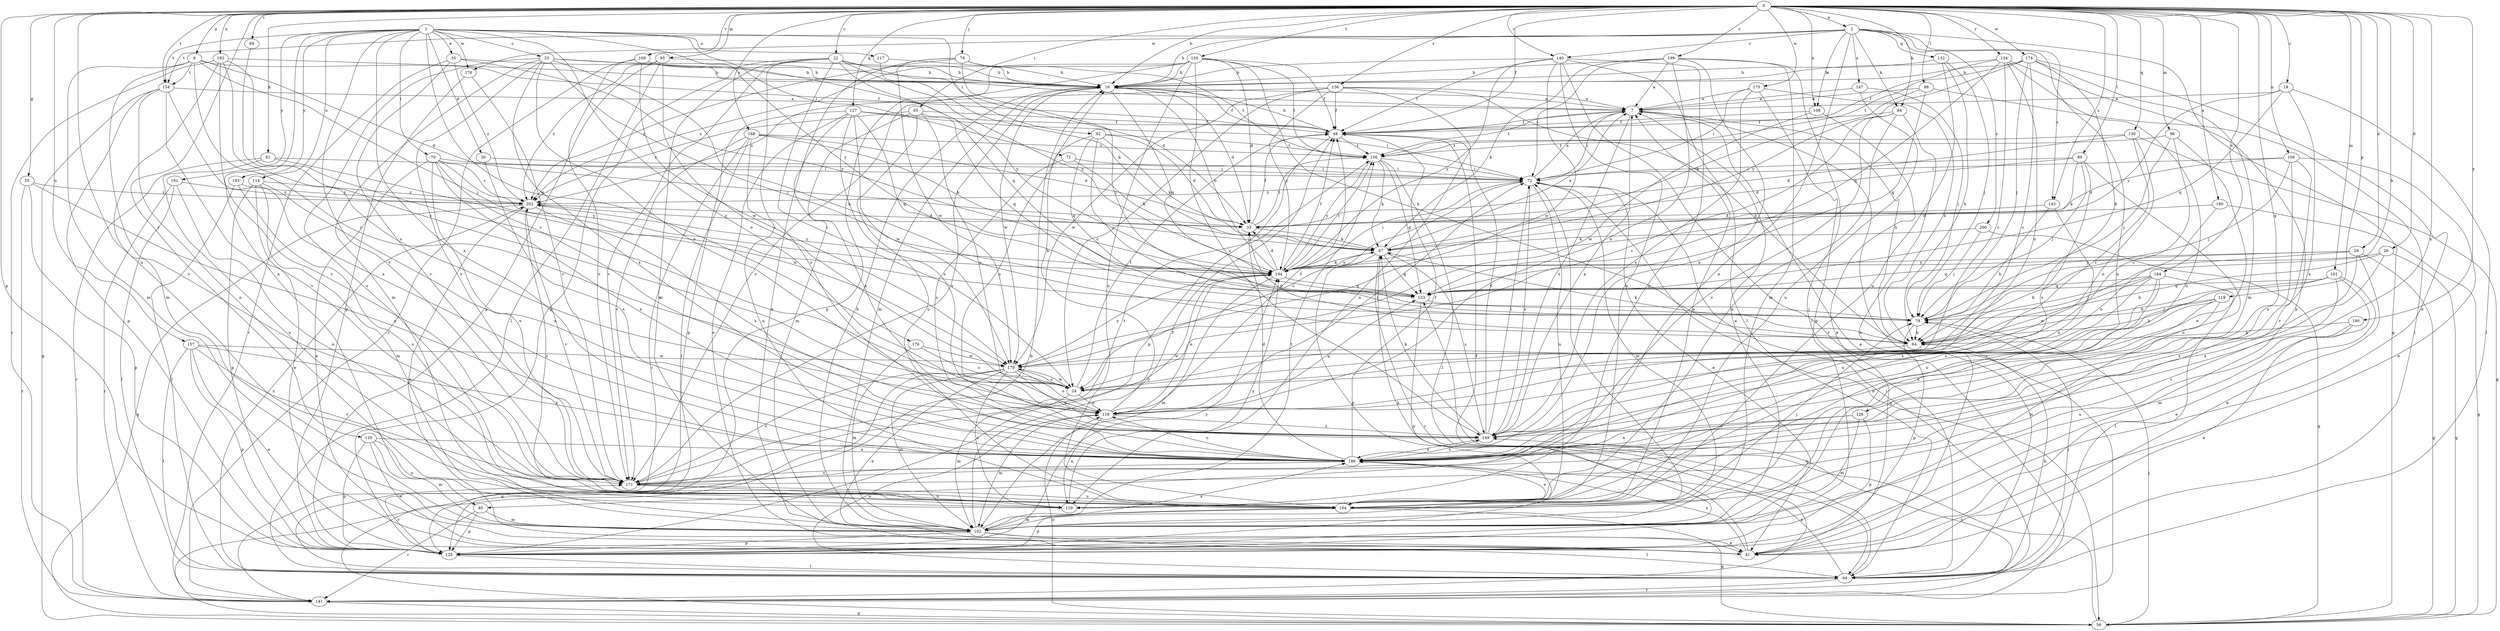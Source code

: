 strict digraph  {
0;
1;
2;
6;
7;
16;
18;
22;
23;
24;
26;
28;
30;
33;
35;
40;
41;
48;
55;
56;
64;
65;
69;
70;
71;
72;
78;
79;
81;
84;
87;
88;
89;
92;
94;
95;
96;
101;
102;
106;
108;
110;
114;
117;
118;
119;
125;
126;
127;
130;
132;
133;
134;
135;
136;
140;
141;
143;
147;
149;
150;
154;
156;
157;
164;
168;
171;
174;
175;
176;
178;
179;
180;
182;
184;
186;
188;
190;
191;
193;
194;
199;
200;
202;
0 -> 2  [label=a];
0 -> 6  [label=a];
0 -> 16  [label=b];
0 -> 18  [label=c];
0 -> 22  [label=c];
0 -> 26  [label=d];
0 -> 28  [label=d];
0 -> 48  [label=f];
0 -> 55  [label=g];
0 -> 64  [label=h];
0 -> 65  [label=i];
0 -> 69  [label=i];
0 -> 78  [label=j];
0 -> 81  [label=k];
0 -> 84  [label=k];
0 -> 88  [label=l];
0 -> 89  [label=l];
0 -> 95  [label=m];
0 -> 96  [label=m];
0 -> 101  [label=m];
0 -> 106  [label=n];
0 -> 108  [label=n];
0 -> 119  [label=p];
0 -> 125  [label=p];
0 -> 126  [label=q];
0 -> 127  [label=q];
0 -> 130  [label=q];
0 -> 134  [label=r];
0 -> 135  [label=r];
0 -> 136  [label=r];
0 -> 140  [label=r];
0 -> 143  [label=s];
0 -> 150  [label=t];
0 -> 154  [label=t];
0 -> 157  [label=u];
0 -> 164  [label=u];
0 -> 168  [label=v];
0 -> 174  [label=w];
0 -> 175  [label=w];
0 -> 180  [label=x];
0 -> 182  [label=x];
0 -> 184  [label=x];
0 -> 186  [label=x];
0 -> 188  [label=y];
0 -> 190  [label=y];
0 -> 199  [label=z];
1 -> 23  [label=c];
1 -> 30  [label=d];
1 -> 35  [label=e];
1 -> 40  [label=e];
1 -> 70  [label=i];
1 -> 71  [label=i];
1 -> 92  [label=l];
1 -> 114  [label=o];
1 -> 117  [label=o];
1 -> 118  [label=o];
1 -> 154  [label=t];
1 -> 171  [label=v];
1 -> 176  [label=w];
1 -> 178  [label=w];
1 -> 186  [label=x];
1 -> 191  [label=y];
1 -> 193  [label=y];
1 -> 194  [label=y];
2 -> 16  [label=b];
2 -> 40  [label=e];
2 -> 56  [label=g];
2 -> 84  [label=k];
2 -> 108  [label=n];
2 -> 110  [label=n];
2 -> 132  [label=q];
2 -> 140  [label=r];
2 -> 143  [label=s];
2 -> 147  [label=s];
2 -> 154  [label=t];
2 -> 178  [label=w];
2 -> 200  [label=z];
6 -> 24  [label=c];
6 -> 33  [label=d];
6 -> 48  [label=f];
6 -> 79  [label=j];
6 -> 102  [label=m];
6 -> 154  [label=t];
6 -> 171  [label=v];
7 -> 48  [label=f];
7 -> 64  [label=h];
7 -> 72  [label=i];
7 -> 141  [label=r];
7 -> 149  [label=s];
7 -> 156  [label=t];
16 -> 7  [label=a];
16 -> 33  [label=d];
16 -> 48  [label=f];
16 -> 102  [label=m];
16 -> 133  [label=q];
16 -> 171  [label=v];
16 -> 179  [label=w];
18 -> 7  [label=a];
18 -> 94  [label=l];
18 -> 133  [label=q];
18 -> 186  [label=x];
18 -> 194  [label=y];
22 -> 16  [label=b];
22 -> 24  [label=c];
22 -> 33  [label=d];
22 -> 102  [label=m];
22 -> 125  [label=p];
22 -> 133  [label=q];
22 -> 171  [label=v];
22 -> 186  [label=x];
22 -> 194  [label=y];
23 -> 7  [label=a];
23 -> 16  [label=b];
23 -> 64  [label=h];
23 -> 79  [label=j];
23 -> 102  [label=m];
23 -> 118  [label=o];
23 -> 164  [label=u];
23 -> 171  [label=v];
23 -> 186  [label=x];
24 -> 48  [label=f];
24 -> 102  [label=m];
24 -> 118  [label=o];
24 -> 179  [label=w];
26 -> 56  [label=g];
26 -> 64  [label=h];
26 -> 186  [label=x];
26 -> 194  [label=y];
28 -> 41  [label=e];
28 -> 56  [label=g];
28 -> 64  [label=h];
28 -> 133  [label=q];
28 -> 186  [label=x];
28 -> 194  [label=y];
30 -> 72  [label=i];
30 -> 186  [label=x];
33 -> 48  [label=f];
33 -> 87  [label=k];
33 -> 156  [label=t];
33 -> 202  [label=z];
35 -> 16  [label=b];
35 -> 141  [label=r];
35 -> 171  [label=v];
35 -> 194  [label=y];
35 -> 202  [label=z];
40 -> 102  [label=m];
40 -> 125  [label=p];
40 -> 141  [label=r];
41 -> 87  [label=k];
41 -> 186  [label=x];
48 -> 16  [label=b];
48 -> 125  [label=p];
48 -> 156  [label=t];
55 -> 125  [label=p];
55 -> 141  [label=r];
55 -> 186  [label=x];
55 -> 202  [label=z];
56 -> 16  [label=b];
56 -> 79  [label=j];
56 -> 118  [label=o];
56 -> 133  [label=q];
64 -> 33  [label=d];
64 -> 87  [label=k];
64 -> 179  [label=w];
65 -> 48  [label=f];
65 -> 102  [label=m];
65 -> 118  [label=o];
65 -> 133  [label=q];
65 -> 164  [label=u];
65 -> 202  [label=z];
69 -> 24  [label=c];
70 -> 41  [label=e];
70 -> 72  [label=i];
70 -> 149  [label=s];
70 -> 171  [label=v];
70 -> 186  [label=x];
70 -> 194  [label=y];
70 -> 202  [label=z];
71 -> 72  [label=i];
71 -> 87  [label=k];
71 -> 149  [label=s];
72 -> 7  [label=a];
72 -> 24  [label=c];
72 -> 41  [label=e];
72 -> 56  [label=g];
72 -> 102  [label=m];
72 -> 149  [label=s];
72 -> 164  [label=u];
72 -> 202  [label=z];
78 -> 16  [label=b];
78 -> 41  [label=e];
78 -> 79  [label=j];
78 -> 156  [label=t];
78 -> 179  [label=w];
78 -> 202  [label=z];
79 -> 64  [label=h];
79 -> 125  [label=p];
81 -> 72  [label=i];
81 -> 141  [label=r];
81 -> 164  [label=u];
81 -> 179  [label=w];
84 -> 24  [label=c];
84 -> 41  [label=e];
84 -> 48  [label=f];
84 -> 110  [label=n];
84 -> 171  [label=v];
87 -> 7  [label=a];
87 -> 125  [label=p];
87 -> 133  [label=q];
87 -> 141  [label=r];
87 -> 149  [label=s];
87 -> 194  [label=y];
88 -> 7  [label=a];
88 -> 87  [label=k];
88 -> 94  [label=l];
88 -> 133  [label=q];
89 -> 33  [label=d];
89 -> 72  [label=i];
89 -> 79  [label=j];
89 -> 87  [label=k];
89 -> 149  [label=s];
89 -> 164  [label=u];
92 -> 33  [label=d];
92 -> 79  [label=j];
92 -> 87  [label=k];
92 -> 118  [label=o];
92 -> 133  [label=q];
92 -> 156  [label=t];
94 -> 7  [label=a];
94 -> 48  [label=f];
94 -> 64  [label=h];
94 -> 79  [label=j];
94 -> 118  [label=o];
94 -> 141  [label=r];
94 -> 186  [label=x];
94 -> 202  [label=z];
95 -> 16  [label=b];
95 -> 24  [label=c];
95 -> 94  [label=l];
95 -> 125  [label=p];
95 -> 202  [label=z];
96 -> 24  [label=c];
96 -> 79  [label=j];
96 -> 110  [label=n];
96 -> 156  [label=t];
101 -> 41  [label=e];
101 -> 64  [label=h];
101 -> 102  [label=m];
101 -> 133  [label=q];
101 -> 149  [label=s];
101 -> 171  [label=v];
102 -> 7  [label=a];
102 -> 16  [label=b];
102 -> 41  [label=e];
102 -> 48  [label=f];
102 -> 72  [label=i];
102 -> 94  [label=l];
102 -> 125  [label=p];
102 -> 156  [label=t];
102 -> 186  [label=x];
106 -> 33  [label=d];
106 -> 41  [label=e];
106 -> 72  [label=i];
106 -> 79  [label=j];
106 -> 171  [label=v];
106 -> 186  [label=x];
108 -> 41  [label=e];
108 -> 48  [label=f];
108 -> 179  [label=w];
110 -> 194  [label=y];
114 -> 41  [label=e];
114 -> 102  [label=m];
114 -> 125  [label=p];
114 -> 186  [label=x];
114 -> 202  [label=z];
117 -> 16  [label=b];
117 -> 87  [label=k];
118 -> 16  [label=b];
118 -> 48  [label=f];
118 -> 72  [label=i];
118 -> 102  [label=m];
118 -> 110  [label=n];
118 -> 133  [label=q];
118 -> 149  [label=s];
119 -> 64  [label=h];
119 -> 79  [label=j];
119 -> 102  [label=m];
119 -> 149  [label=s];
119 -> 186  [label=x];
125 -> 94  [label=l];
125 -> 171  [label=v];
125 -> 194  [label=y];
126 -> 102  [label=m];
126 -> 125  [label=p];
126 -> 149  [label=s];
126 -> 186  [label=x];
127 -> 41  [label=e];
127 -> 48  [label=f];
127 -> 72  [label=i];
127 -> 125  [label=p];
127 -> 133  [label=q];
127 -> 149  [label=s];
127 -> 179  [label=w];
127 -> 186  [label=x];
130 -> 24  [label=c];
130 -> 33  [label=d];
130 -> 56  [label=g];
130 -> 118  [label=o];
130 -> 156  [label=t];
132 -> 16  [label=b];
132 -> 64  [label=h];
132 -> 79  [label=j];
132 -> 164  [label=u];
133 -> 79  [label=j];
133 -> 125  [label=p];
134 -> 16  [label=b];
134 -> 24  [label=c];
134 -> 48  [label=f];
134 -> 118  [label=o];
134 -> 125  [label=p];
134 -> 133  [label=q];
134 -> 164  [label=u];
135 -> 41  [label=e];
135 -> 102  [label=m];
135 -> 110  [label=n];
135 -> 125  [label=p];
135 -> 186  [label=x];
136 -> 7  [label=a];
136 -> 24  [label=c];
136 -> 48  [label=f];
136 -> 64  [label=h];
136 -> 110  [label=n];
136 -> 179  [label=w];
136 -> 194  [label=y];
136 -> 202  [label=z];
140 -> 16  [label=b];
140 -> 48  [label=f];
140 -> 94  [label=l];
140 -> 110  [label=n];
140 -> 141  [label=r];
140 -> 164  [label=u];
140 -> 179  [label=w];
140 -> 194  [label=y];
141 -> 56  [label=g];
141 -> 72  [label=i];
141 -> 149  [label=s];
143 -> 33  [label=d];
143 -> 64  [label=h];
143 -> 186  [label=x];
147 -> 7  [label=a];
147 -> 79  [label=j];
147 -> 164  [label=u];
149 -> 7  [label=a];
149 -> 48  [label=f];
149 -> 72  [label=i];
149 -> 87  [label=k];
149 -> 186  [label=x];
150 -> 16  [label=b];
150 -> 33  [label=d];
150 -> 48  [label=f];
150 -> 64  [label=h];
150 -> 125  [label=p];
150 -> 149  [label=s];
150 -> 156  [label=t];
150 -> 164  [label=u];
150 -> 171  [label=v];
150 -> 202  [label=z];
154 -> 7  [label=a];
154 -> 56  [label=g];
154 -> 110  [label=n];
154 -> 125  [label=p];
154 -> 171  [label=v];
154 -> 186  [label=x];
156 -> 72  [label=i];
156 -> 87  [label=k];
156 -> 94  [label=l];
156 -> 133  [label=q];
156 -> 194  [label=y];
157 -> 41  [label=e];
157 -> 94  [label=l];
157 -> 125  [label=p];
157 -> 171  [label=v];
157 -> 179  [label=w];
157 -> 186  [label=x];
164 -> 7  [label=a];
164 -> 56  [label=g];
164 -> 79  [label=j];
164 -> 102  [label=m];
164 -> 125  [label=p];
164 -> 186  [label=x];
164 -> 202  [label=z];
168 -> 16  [label=b];
168 -> 141  [label=r];
168 -> 171  [label=v];
168 -> 179  [label=w];
168 -> 194  [label=y];
171 -> 110  [label=n];
171 -> 156  [label=t];
171 -> 164  [label=u];
171 -> 194  [label=y];
174 -> 16  [label=b];
174 -> 24  [label=c];
174 -> 41  [label=e];
174 -> 64  [label=h];
174 -> 79  [label=j];
174 -> 102  [label=m];
174 -> 156  [label=t];
174 -> 194  [label=y];
175 -> 7  [label=a];
175 -> 64  [label=h];
175 -> 72  [label=i];
175 -> 125  [label=p];
175 -> 149  [label=s];
176 -> 24  [label=c];
176 -> 102  [label=m];
176 -> 179  [label=w];
178 -> 125  [label=p];
178 -> 171  [label=v];
179 -> 24  [label=c];
179 -> 41  [label=e];
179 -> 56  [label=g];
179 -> 102  [label=m];
179 -> 110  [label=n];
179 -> 118  [label=o];
179 -> 149  [label=s];
179 -> 171  [label=v];
179 -> 194  [label=y];
180 -> 33  [label=d];
180 -> 56  [label=g];
180 -> 118  [label=o];
182 -> 16  [label=b];
182 -> 24  [label=c];
182 -> 102  [label=m];
182 -> 118  [label=o];
182 -> 141  [label=r];
182 -> 171  [label=v];
184 -> 79  [label=j];
184 -> 94  [label=l];
184 -> 110  [label=n];
184 -> 133  [label=q];
184 -> 149  [label=s];
184 -> 179  [label=w];
184 -> 186  [label=x];
186 -> 33  [label=d];
186 -> 48  [label=f];
186 -> 118  [label=o];
186 -> 149  [label=s];
186 -> 171  [label=v];
188 -> 33  [label=d];
188 -> 87  [label=k];
188 -> 94  [label=l];
188 -> 141  [label=r];
188 -> 156  [label=t];
188 -> 164  [label=u];
188 -> 171  [label=v];
190 -> 41  [label=e];
190 -> 64  [label=h];
190 -> 164  [label=u];
191 -> 94  [label=l];
191 -> 110  [label=n];
191 -> 141  [label=r];
191 -> 202  [label=z];
193 -> 94  [label=l];
193 -> 164  [label=u];
193 -> 202  [label=z];
194 -> 16  [label=b];
194 -> 33  [label=d];
194 -> 48  [label=f];
194 -> 72  [label=i];
194 -> 87  [label=k];
194 -> 102  [label=m];
194 -> 118  [label=o];
194 -> 133  [label=q];
194 -> 156  [label=t];
199 -> 7  [label=a];
199 -> 16  [label=b];
199 -> 72  [label=i];
199 -> 87  [label=k];
199 -> 94  [label=l];
199 -> 102  [label=m];
199 -> 118  [label=o];
199 -> 186  [label=x];
200 -> 56  [label=g];
200 -> 79  [label=j];
200 -> 87  [label=k];
202 -> 33  [label=d];
202 -> 41  [label=e];
202 -> 56  [label=g];
202 -> 149  [label=s];
202 -> 171  [label=v];
202 -> 194  [label=y];
}
